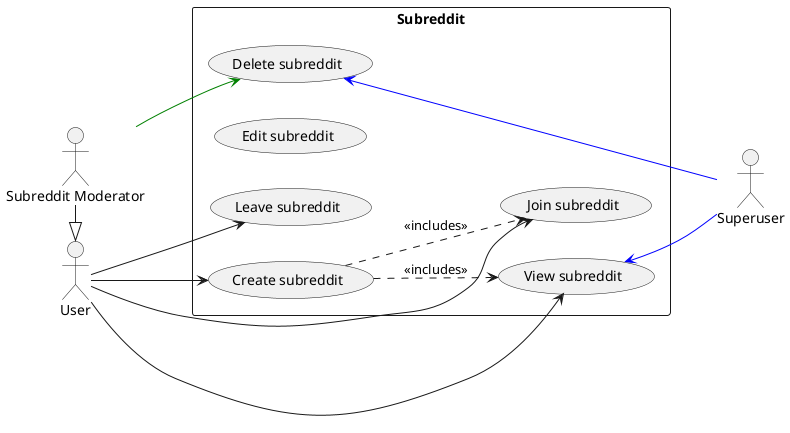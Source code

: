 @startuml
skinparam packageStyle rectangle
left to right direction
actor "User" as user
actor "Subreddit Moderator" as mod
actor "Superuser" as su
mod -|> user

rectangle Subreddit as sub {
  usecase "Create subreddit" as sub_create
  usecase "View subreddit" as sub_read
  usecase "Edit subreddit" as sub_update
  usecase "Delete subreddit" as sub_delete

  usecase "Join subreddit" as sub_join
  usecase "Leave subreddit" as sub_leave
}

user --> sub_create
user --> sub_read
user --> sub_join
user --> sub_leave

mod -[#green]-> sub_delete

sub_read    <-[#blue]- su
sub_delete  <-[#blue]- su

sub_create ..> sub_read : <<includes>>
sub_create ..> sub_join : <<includes>>

@enduml
